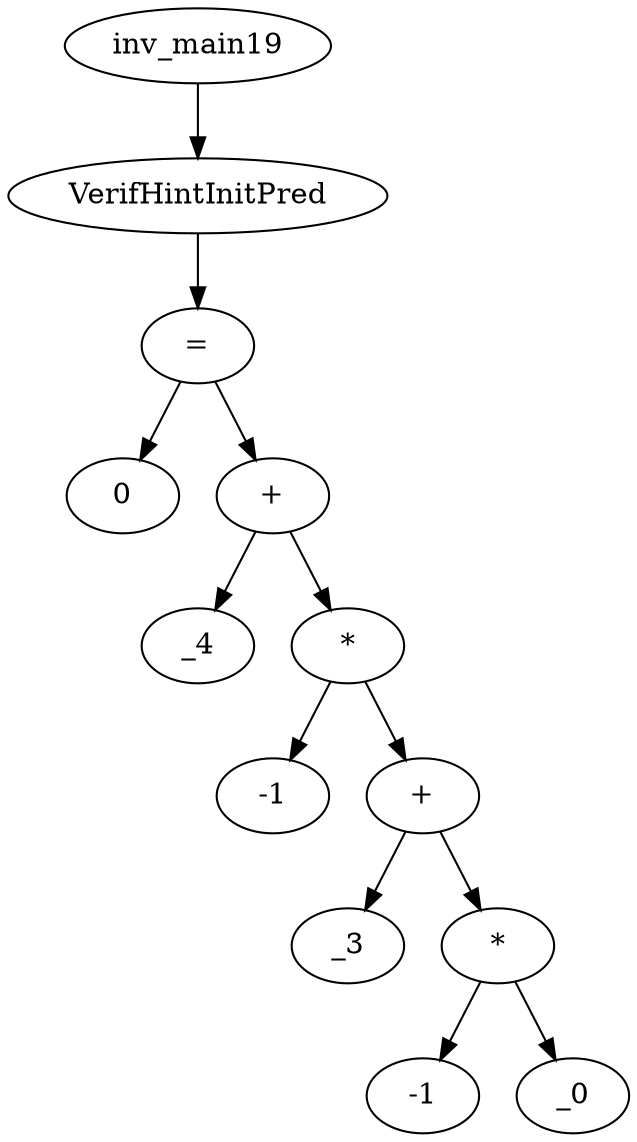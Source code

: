 digraph dag {
0 [label="inv_main19"];
1 [label="VerifHintInitPred"];
2 [label="="];
3 [label="0"];
4 [label="+"];
5 [label="_4"];
6 [label="*"];
7 [label="-1"];
8 [label="+"];
9 [label="_3"];
10 [label="*"];
11 [label="-1"];
12 [label="_0"];
0->1
1->2
2->4
2 -> 3
4->6
4 -> 5
6->8
6 -> 7
8->10
8 -> 9
10->12
10 -> 11
}
